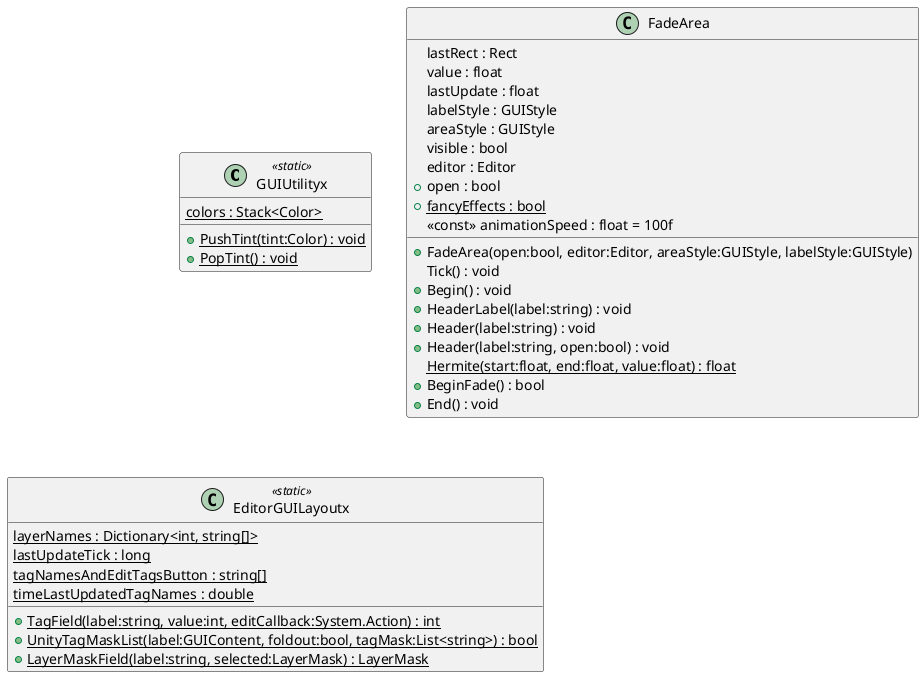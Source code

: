 @startuml
class GUIUtilityx <<static>> {
    {static} colors : Stack<Color>
    + {static} PushTint(tint:Color) : void
    + {static} PopTint() : void
}
class FadeArea {
    lastRect : Rect
    value : float
    lastUpdate : float
    labelStyle : GUIStyle
    areaStyle : GUIStyle
    visible : bool
    editor : Editor
    + open : bool
    + {static} fancyEffects : bool
    <<const>> animationSpeed : float = 100f
    + FadeArea(open:bool, editor:Editor, areaStyle:GUIStyle, labelStyle:GUIStyle)
    Tick() : void
    + Begin() : void
    + HeaderLabel(label:string) : void
    + Header(label:string) : void
    + Header(label:string, open:bool) : void
    {static} Hermite(start:float, end:float, value:float) : float
    + BeginFade() : bool
    + End() : void
}
class EditorGUILayoutx <<static>> {
    {static} layerNames : Dictionary<int, string[]>
    {static} lastUpdateTick : long
    {static} tagNamesAndEditTagsButton : string[]
    {static} timeLastUpdatedTagNames : double
    + {static} TagField(label:string, value:int, editCallback:System.Action) : int
    + {static} UnityTagMaskList(label:GUIContent, foldout:bool, tagMask:List<string>) : bool
    + {static} LayerMaskField(label:string, selected:LayerMask) : LayerMask
}
@enduml
